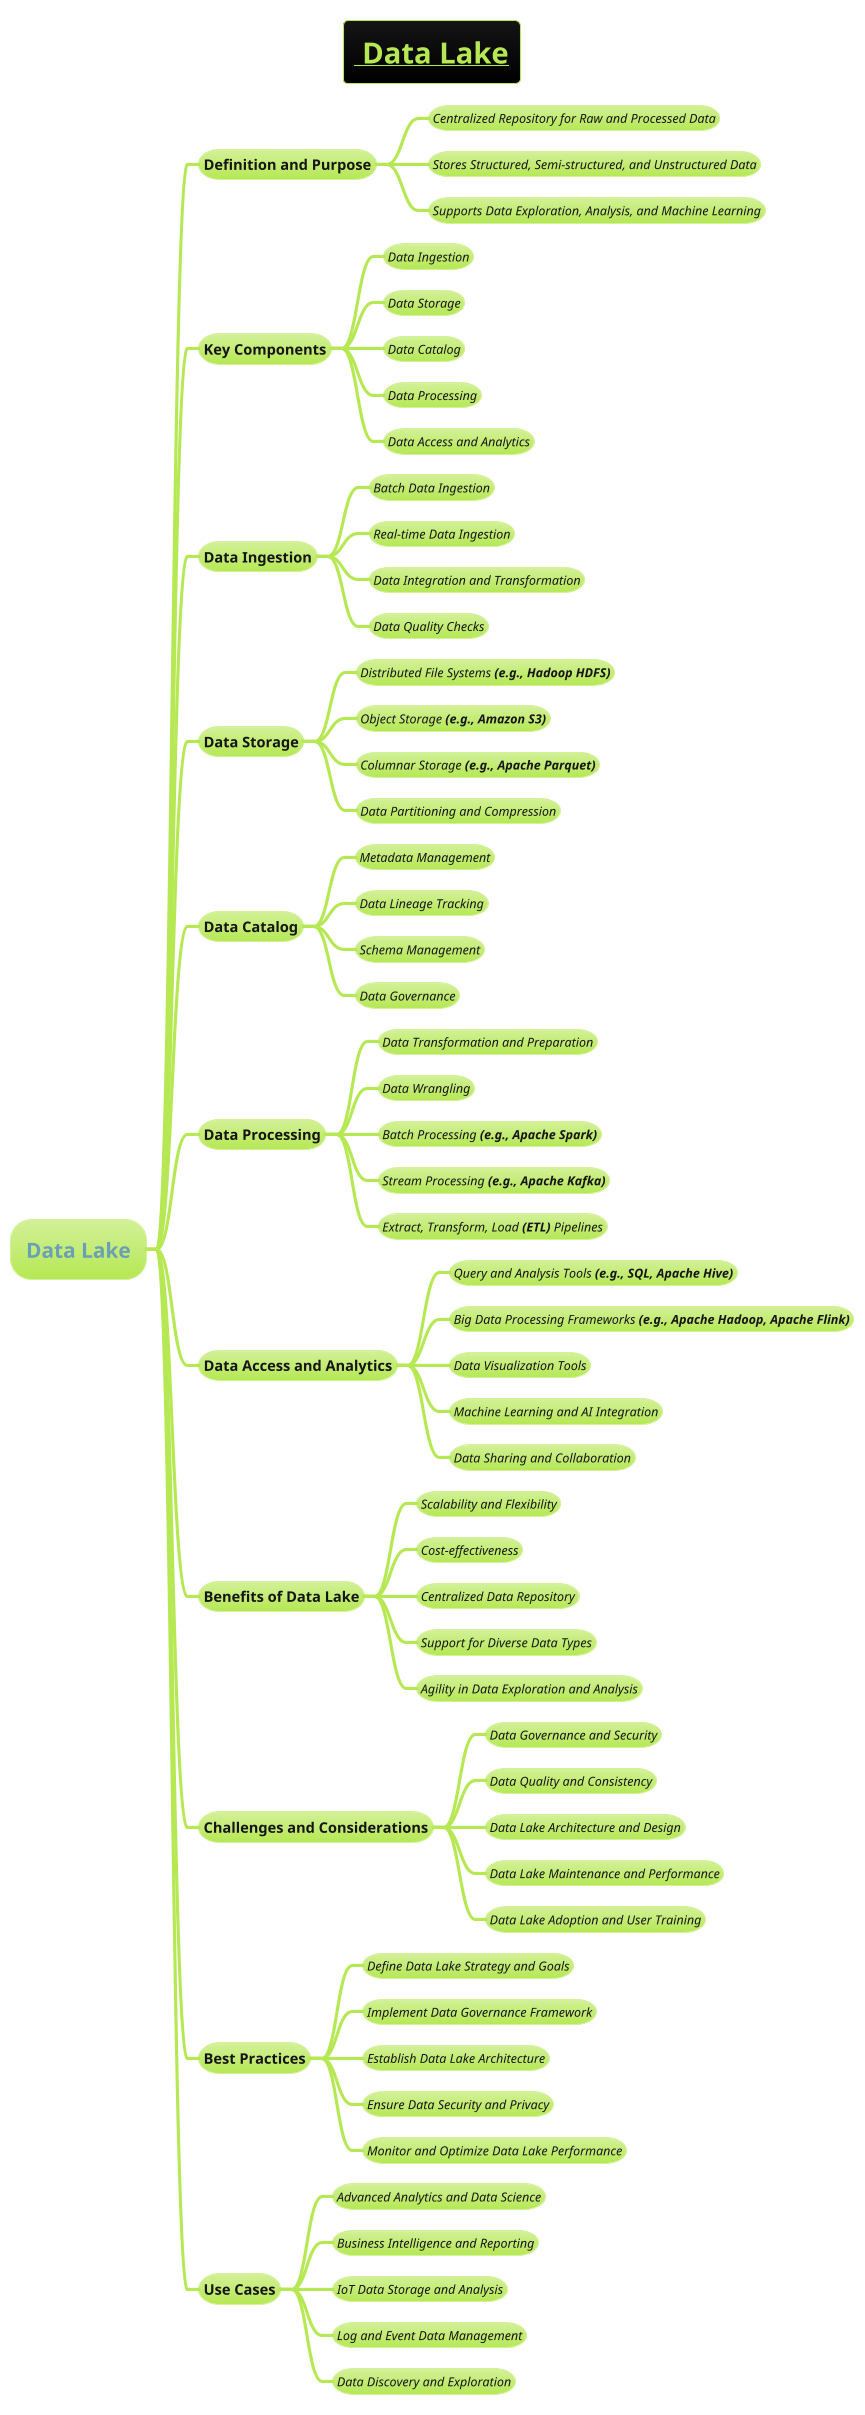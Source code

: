 @startmindmap
skinparam node {
    BorderColor DarkSlateGray
    BackgroundColor LightCyan
    FontStyle italic
}
skinparam connector {
    Color DarkSlateGray
    FontStyle Bold
}

title =__ Data Lake__
!theme hacker
* =Data Lake

** Definition and Purpose
*** Centralized Repository for Raw and Processed Data
*** Stores Structured, Semi-structured, and Unstructured Data
*** Supports Data Exploration, Analysis, and Machine Learning

** Key Components
*** Data Ingestion
*** Data Storage
*** Data Catalog
*** Data Processing
*** Data Access and Analytics

** Data Ingestion
*** Batch Data Ingestion
*** Real-time Data Ingestion
*** Data Integration and Transformation
*** Data Quality Checks

** Data Storage
*** Distributed File Systems **(e.g., Hadoop HDFS)**
*** Object Storage **(e.g., Amazon S3)**
*** Columnar Storage **(e.g., Apache Parquet)**
*** Data Partitioning and Compression

** Data Catalog
*** Metadata Management
*** Data Lineage Tracking
*** Schema Management
*** Data Governance

** Data Processing
*** Data Transformation and Preparation
*** Data Wrangling
*** Batch Processing **(e.g., Apache Spark)**
*** Stream Processing **(e.g., Apache Kafka)**
*** Extract, Transform, Load **(ETL)** Pipelines

** Data Access and Analytics
*** Query and Analysis Tools **(e.g., SQL, Apache Hive)**
*** Big Data Processing Frameworks **(e.g., Apache Hadoop, Apache Flink)**
*** Data Visualization Tools
*** Machine Learning and AI Integration
*** Data Sharing and Collaboration

** Benefits of Data Lake
*** Scalability and Flexibility
*** Cost-effectiveness
*** Centralized Data Repository
*** Support for Diverse Data Types
*** Agility in Data Exploration and Analysis

** Challenges and Considerations
*** Data Governance and Security
*** Data Quality and Consistency
*** Data Lake Architecture and Design
*** Data Lake Maintenance and Performance
*** Data Lake Adoption and User Training

** Best Practices
*** Define Data Lake Strategy and Goals
*** Implement Data Governance Framework
*** Establish Data Lake Architecture
*** Ensure Data Security and Privacy
*** Monitor and Optimize Data Lake Performance

** Use Cases
*** Advanced Analytics and Data Science
*** Business Intelligence and Reporting
*** IoT Data Storage and Analysis
*** Log and Event Data Management
*** Data Discovery and Exploration

@endmindmap
